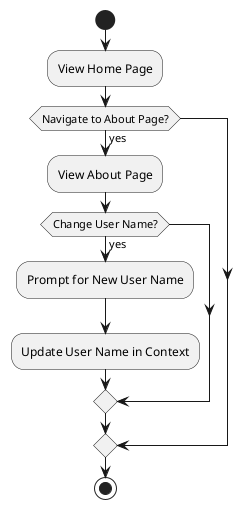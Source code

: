 @startuml
|User|
start
:View Home Page;
if (Navigate to About Page?) then (yes)
  :View About Page;
  if (Change User Name?) then (yes)
    :Prompt for New User Name;
    :Update User Name in Context;
  endif
endif
stop
@enduml
